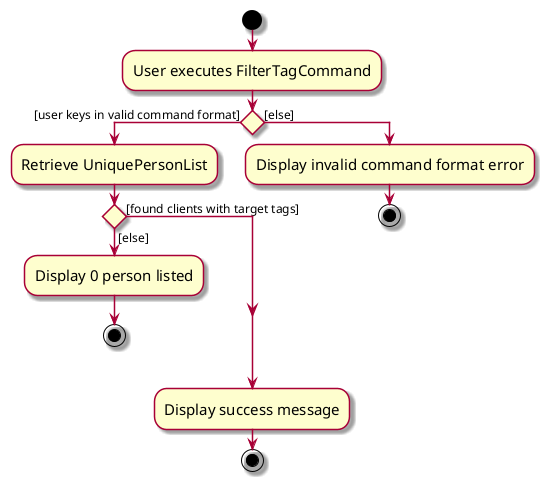 @startuml
skin rose
skinparam ActivityFontSize 15
skinparam ArrowFontSize 12
start
:User executes FilterTagCommand;

'Since the beta syntax does not support placing the condition outside the
'diamond we place it as the true branch instead.

if () then ([user keys in valid command format])
    :Retrieve UniquePersonList;
    if () then ([found clients with target tags])
    else ([else])
        :Display 0 person listed;
    stop
    endif
else ([else])
    :Display invalid command format error;
stop
endif
:Display success message;
stop
@enduml

